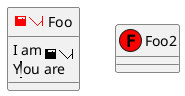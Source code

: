 {
  "sha1": "lq23lmknski4z93z05h0kyada59lo7f",
  "insertion": {
    "when": "2024-06-03T18:59:34.394Z",
    "user": "plantuml@gmail.com"
  }
}
@startuml
sprite $foo1 {
  FFFFFFFFFFF0000000000000000F
  FFF0000000F000F000000000000F
  FFF0000F00F0000F00000000000F
  FFFFFFFFFFF00000F0000000000F
  FFFFFFFFFFF000000F000000000F
  FFFFFFFFFFF0000000F0000000FF
  FFFFFFFFFFF00000000F00000F0F
  FFFFFFFFFFF000000000F000F00F
  FFFFFFFFFFF0000000000F0F000F
  FFFFFFFFFFF00000000000F0000F
}

sprite $bar1 {
FF
EE
DD
CC
BB
AA
99
88
77
66
55
44
33
22
11
00
FF
}

class Foo <<($foo1,red)>> {
  I am <$foo1>
  Y<$bar1>ou are
}

class Foo2 <<(F,red)>>
@enduml
